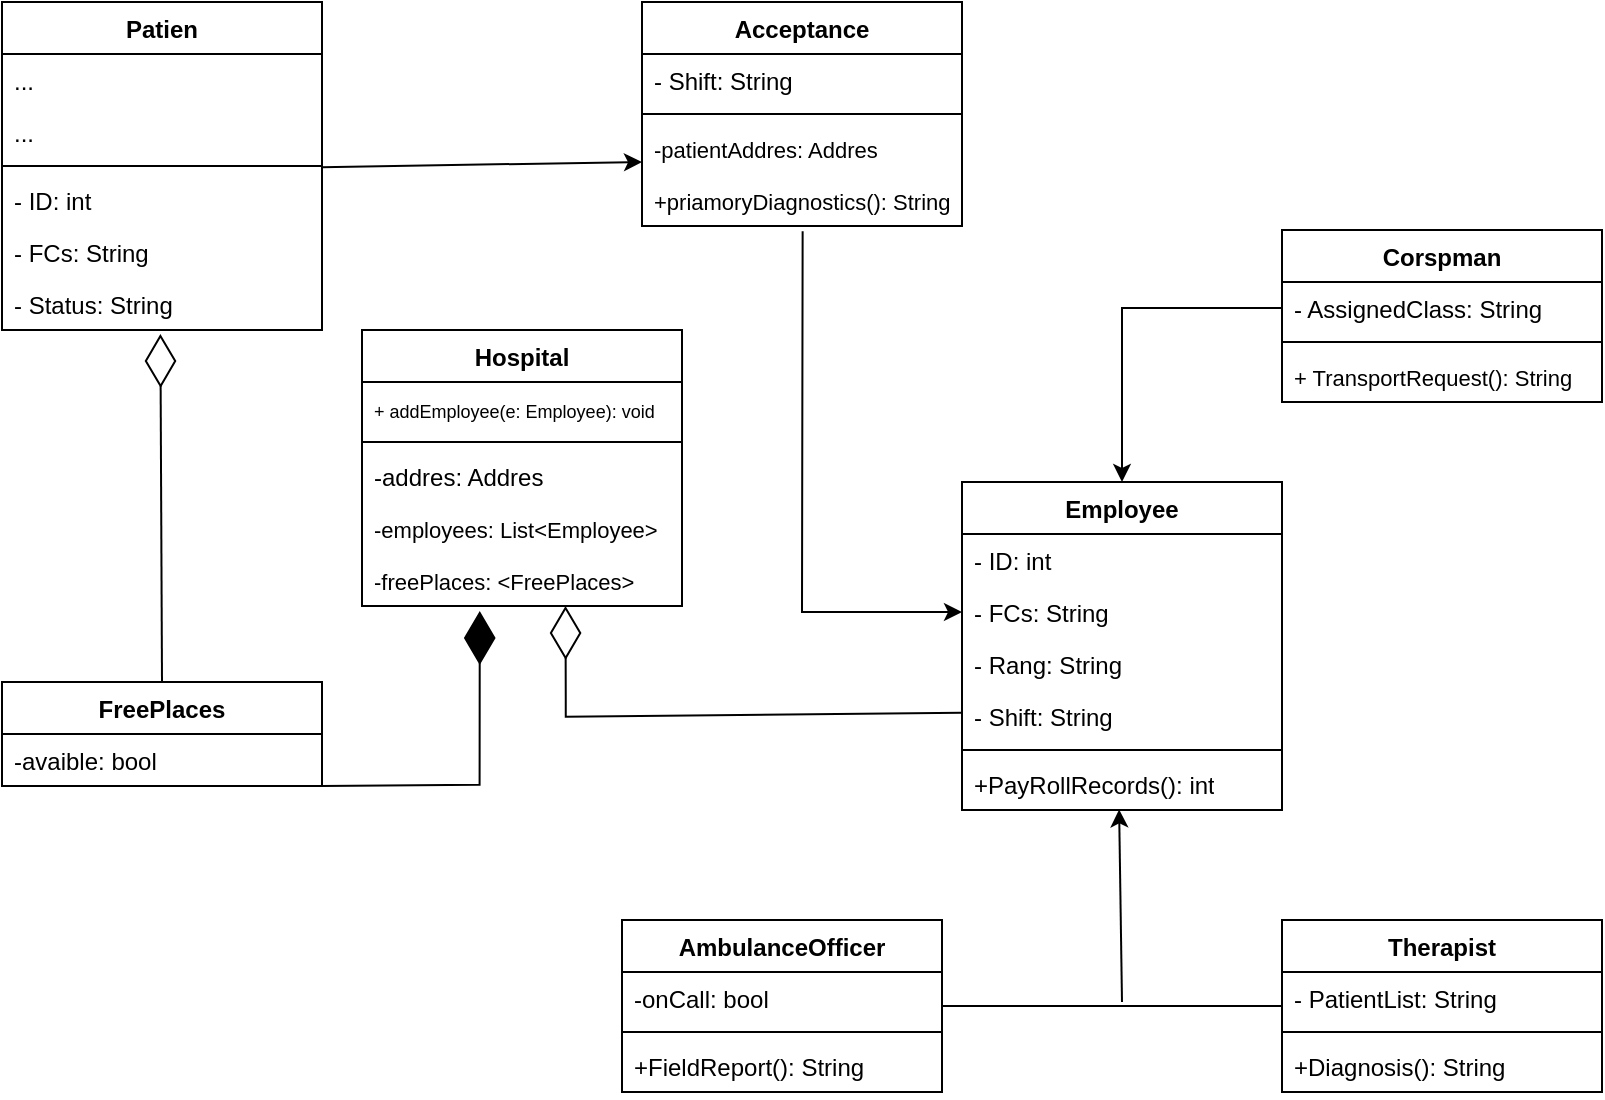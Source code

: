 <mxfile version="28.2.8">
  <diagram name="Страница — 1" id="txXCTguGFGLbHH1d6nUg">
    <mxGraphModel dx="1182" dy="662" grid="1" gridSize="10" guides="1" tooltips="1" connect="1" arrows="1" fold="1" page="1" pageScale="1" pageWidth="827" pageHeight="1169" math="0" shadow="0">
      <root>
        <mxCell id="0" />
        <mxCell id="1" parent="0" />
        <mxCell id="wY44jnR2QRVf1r182QrU-51" value="Patien" style="swimlane;fontStyle=1;align=center;verticalAlign=top;childLayout=stackLayout;horizontal=1;startSize=26;horizontalStack=0;resizeParent=1;resizeParentMax=0;resizeLast=0;collapsible=1;marginBottom=0;whiteSpace=wrap;html=1;" vertex="1" parent="1">
          <mxGeometry x="40" y="40" width="160" height="164" as="geometry" />
        </mxCell>
        <mxCell id="wY44jnR2QRVf1r182QrU-52" value="..." style="text;strokeColor=none;fillColor=none;align=left;verticalAlign=top;spacingLeft=4;spacingRight=4;overflow=hidden;rotatable=0;points=[[0,0.5],[1,0.5]];portConstraint=eastwest;whiteSpace=wrap;html=1;" vertex="1" parent="wY44jnR2QRVf1r182QrU-51">
          <mxGeometry y="26" width="160" height="26" as="geometry" />
        </mxCell>
        <mxCell id="wY44jnR2QRVf1r182QrU-97" value="..." style="text;strokeColor=none;fillColor=none;align=left;verticalAlign=top;spacingLeft=4;spacingRight=4;overflow=hidden;rotatable=0;points=[[0,0.5],[1,0.5]];portConstraint=eastwest;whiteSpace=wrap;html=1;" vertex="1" parent="wY44jnR2QRVf1r182QrU-51">
          <mxGeometry y="52" width="160" height="26" as="geometry" />
        </mxCell>
        <mxCell id="wY44jnR2QRVf1r182QrU-54" value="" style="line;strokeWidth=1;fillColor=none;align=left;verticalAlign=middle;spacingTop=-1;spacingLeft=3;spacingRight=3;rotatable=0;labelPosition=right;points=[];portConstraint=eastwest;strokeColor=inherit;" vertex="1" parent="wY44jnR2QRVf1r182QrU-51">
          <mxGeometry y="78" width="160" height="8" as="geometry" />
        </mxCell>
        <mxCell id="wY44jnR2QRVf1r182QrU-55" value="- ID: int" style="text;strokeColor=none;fillColor=none;align=left;verticalAlign=top;spacingLeft=4;spacingRight=4;overflow=hidden;rotatable=0;points=[[0,0.5],[1,0.5]];portConstraint=eastwest;whiteSpace=wrap;html=1;" vertex="1" parent="wY44jnR2QRVf1r182QrU-51">
          <mxGeometry y="86" width="160" height="26" as="geometry" />
        </mxCell>
        <mxCell id="wY44jnR2QRVf1r182QrU-56" value="- FCs: String" style="text;strokeColor=none;fillColor=none;align=left;verticalAlign=top;spacingLeft=4;spacingRight=4;overflow=hidden;rotatable=0;points=[[0,0.5],[1,0.5]];portConstraint=eastwest;whiteSpace=wrap;html=1;" vertex="1" parent="wY44jnR2QRVf1r182QrU-51">
          <mxGeometry y="112" width="160" height="26" as="geometry" />
        </mxCell>
        <mxCell id="wY44jnR2QRVf1r182QrU-57" value="- Status: String" style="text;strokeColor=none;fillColor=none;align=left;verticalAlign=top;spacingLeft=4;spacingRight=4;overflow=hidden;rotatable=0;points=[[0,0.5],[1,0.5]];portConstraint=eastwest;whiteSpace=wrap;html=1;" vertex="1" parent="wY44jnR2QRVf1r182QrU-51">
          <mxGeometry y="138" width="160" height="26" as="geometry" />
        </mxCell>
        <mxCell id="wY44jnR2QRVf1r182QrU-58" value="Acceptance" style="swimlane;fontStyle=1;align=center;verticalAlign=top;childLayout=stackLayout;horizontal=1;startSize=26;horizontalStack=0;resizeParent=1;resizeParentMax=0;resizeLast=0;collapsible=1;marginBottom=0;whiteSpace=wrap;html=1;" vertex="1" parent="1">
          <mxGeometry x="360" y="40" width="160" height="112" as="geometry" />
        </mxCell>
        <mxCell id="wY44jnR2QRVf1r182QrU-59" value="- Shift: String" style="text;strokeColor=none;fillColor=none;align=left;verticalAlign=top;spacingLeft=4;spacingRight=4;overflow=hidden;rotatable=0;points=[[0,0.5],[1,0.5]];portConstraint=eastwest;whiteSpace=wrap;html=1;" vertex="1" parent="wY44jnR2QRVf1r182QrU-58">
          <mxGeometry y="26" width="160" height="26" as="geometry" />
        </mxCell>
        <mxCell id="wY44jnR2QRVf1r182QrU-60" value="" style="line;strokeWidth=1;fillColor=none;align=left;verticalAlign=middle;spacingTop=-1;spacingLeft=3;spacingRight=3;rotatable=0;labelPosition=right;points=[];portConstraint=eastwest;strokeColor=inherit;" vertex="1" parent="wY44jnR2QRVf1r182QrU-58">
          <mxGeometry y="52" width="160" height="8" as="geometry" />
        </mxCell>
        <mxCell id="wY44jnR2QRVf1r182QrU-61" value="&lt;font style=&quot;font-size: 11px;&quot;&gt;-patientAddres: Addres&amp;nbsp;&lt;/font&gt;" style="text;strokeColor=none;fillColor=none;align=left;verticalAlign=top;spacingLeft=4;spacingRight=4;overflow=hidden;rotatable=0;points=[[0,0.5],[1,0.5]];portConstraint=eastwest;whiteSpace=wrap;html=1;" vertex="1" parent="wY44jnR2QRVf1r182QrU-58">
          <mxGeometry y="60" width="160" height="26" as="geometry" />
        </mxCell>
        <mxCell id="wY44jnR2QRVf1r182QrU-62" value="&lt;font style=&quot;font-size: 11px;&quot;&gt;+priamoryDiagnostics(): String&lt;/font&gt;" style="text;strokeColor=none;fillColor=none;align=left;verticalAlign=top;spacingLeft=4;spacingRight=4;overflow=hidden;rotatable=0;points=[[0,0.5],[1,0.5]];portConstraint=eastwest;whiteSpace=wrap;html=1;" vertex="1" parent="wY44jnR2QRVf1r182QrU-58">
          <mxGeometry y="86" width="160" height="26" as="geometry" />
        </mxCell>
        <mxCell id="wY44jnR2QRVf1r182QrU-63" value="Hospital" style="swimlane;fontStyle=1;align=center;verticalAlign=top;childLayout=stackLayout;horizontal=1;startSize=26;horizontalStack=0;resizeParent=1;resizeParentMax=0;resizeLast=0;collapsible=1;marginBottom=0;whiteSpace=wrap;html=1;" vertex="1" parent="1">
          <mxGeometry x="220" y="204" width="160" height="138" as="geometry" />
        </mxCell>
        <mxCell id="wY44jnR2QRVf1r182QrU-64" value="&lt;font style=&quot;font-size: 9px;&quot;&gt;+ addEmployee(e: Employee): void&lt;/font&gt;" style="text;strokeColor=none;fillColor=none;align=left;verticalAlign=top;spacingLeft=4;spacingRight=4;overflow=hidden;rotatable=0;points=[[0,0.5],[1,0.5]];portConstraint=eastwest;whiteSpace=wrap;html=1;" vertex="1" parent="wY44jnR2QRVf1r182QrU-63">
          <mxGeometry y="26" width="160" height="26" as="geometry" />
        </mxCell>
        <mxCell id="wY44jnR2QRVf1r182QrU-65" value="" style="line;strokeWidth=1;fillColor=none;align=left;verticalAlign=middle;spacingTop=-1;spacingLeft=3;spacingRight=3;rotatable=0;labelPosition=right;points=[];portConstraint=eastwest;strokeColor=inherit;" vertex="1" parent="wY44jnR2QRVf1r182QrU-63">
          <mxGeometry y="52" width="160" height="8" as="geometry" />
        </mxCell>
        <mxCell id="wY44jnR2QRVf1r182QrU-66" value="-addres: Addres" style="text;strokeColor=none;fillColor=none;align=left;verticalAlign=top;spacingLeft=4;spacingRight=4;overflow=hidden;rotatable=0;points=[[0,0.5],[1,0.5]];portConstraint=eastwest;whiteSpace=wrap;html=1;" vertex="1" parent="wY44jnR2QRVf1r182QrU-63">
          <mxGeometry y="60" width="160" height="26" as="geometry" />
        </mxCell>
        <mxCell id="wY44jnR2QRVf1r182QrU-67" value="&lt;font style=&quot;font-size: 11px;&quot;&gt;-employees: List&amp;lt;Employee&amp;gt;&lt;/font&gt;" style="text;strokeColor=none;fillColor=none;align=left;verticalAlign=top;spacingLeft=4;spacingRight=4;overflow=hidden;rotatable=0;points=[[0,0.5],[1,0.5]];portConstraint=eastwest;whiteSpace=wrap;html=1;" vertex="1" parent="wY44jnR2QRVf1r182QrU-63">
          <mxGeometry y="86" width="160" height="26" as="geometry" />
        </mxCell>
        <mxCell id="wY44jnR2QRVf1r182QrU-100" value="&lt;font style=&quot;font-size: 11px;&quot;&gt;-freePlaces: &amp;lt;FreePlaces&amp;gt;&lt;/font&gt;" style="text;strokeColor=none;fillColor=none;align=left;verticalAlign=top;spacingLeft=4;spacingRight=4;overflow=hidden;rotatable=0;points=[[0,0.5],[1,0.5]];portConstraint=eastwest;whiteSpace=wrap;html=1;" vertex="1" parent="wY44jnR2QRVf1r182QrU-63">
          <mxGeometry y="112" width="160" height="26" as="geometry" />
        </mxCell>
        <mxCell id="wY44jnR2QRVf1r182QrU-68" value="FreePlaces" style="swimlane;fontStyle=1;align=center;verticalAlign=top;childLayout=stackLayout;horizontal=1;startSize=26;horizontalStack=0;resizeParent=1;resizeParentMax=0;resizeLast=0;collapsible=1;marginBottom=0;whiteSpace=wrap;html=1;" vertex="1" parent="1">
          <mxGeometry x="40" y="380" width="160" height="52" as="geometry" />
        </mxCell>
        <mxCell id="wY44jnR2QRVf1r182QrU-69" value="-avaible: bool" style="text;strokeColor=none;fillColor=none;align=left;verticalAlign=top;spacingLeft=4;spacingRight=4;overflow=hidden;rotatable=0;points=[[0,0.5],[1,0.5]];portConstraint=eastwest;whiteSpace=wrap;html=1;" vertex="1" parent="wY44jnR2QRVf1r182QrU-68">
          <mxGeometry y="26" width="160" height="26" as="geometry" />
        </mxCell>
        <mxCell id="wY44jnR2QRVf1r182QrU-70" value="Employee" style="swimlane;fontStyle=1;align=center;verticalAlign=top;childLayout=stackLayout;horizontal=1;startSize=26;horizontalStack=0;resizeParent=1;resizeParentMax=0;resizeLast=0;collapsible=1;marginBottom=0;whiteSpace=wrap;html=1;" vertex="1" parent="1">
          <mxGeometry x="520" y="280" width="160" height="164" as="geometry" />
        </mxCell>
        <mxCell id="wY44jnR2QRVf1r182QrU-71" value="- ID: int" style="text;strokeColor=none;fillColor=none;align=left;verticalAlign=top;spacingLeft=4;spacingRight=4;overflow=hidden;rotatable=0;points=[[0,0.5],[1,0.5]];portConstraint=eastwest;whiteSpace=wrap;html=1;" vertex="1" parent="wY44jnR2QRVf1r182QrU-70">
          <mxGeometry y="26" width="160" height="26" as="geometry" />
        </mxCell>
        <mxCell id="wY44jnR2QRVf1r182QrU-72" value="- FCs: String" style="text;strokeColor=none;fillColor=none;align=left;verticalAlign=top;spacingLeft=4;spacingRight=4;overflow=hidden;rotatable=0;points=[[0,0.5],[1,0.5]];portConstraint=eastwest;whiteSpace=wrap;html=1;" vertex="1" parent="wY44jnR2QRVf1r182QrU-70">
          <mxGeometry y="52" width="160" height="26" as="geometry" />
        </mxCell>
        <mxCell id="wY44jnR2QRVf1r182QrU-73" value="- Rang: String" style="text;strokeColor=none;fillColor=none;align=left;verticalAlign=top;spacingLeft=4;spacingRight=4;overflow=hidden;rotatable=0;points=[[0,0.5],[1,0.5]];portConstraint=eastwest;whiteSpace=wrap;html=1;" vertex="1" parent="wY44jnR2QRVf1r182QrU-70">
          <mxGeometry y="78" width="160" height="26" as="geometry" />
        </mxCell>
        <mxCell id="wY44jnR2QRVf1r182QrU-74" value="- Shift: String" style="text;strokeColor=none;fillColor=none;align=left;verticalAlign=top;spacingLeft=4;spacingRight=4;overflow=hidden;rotatable=0;points=[[0,0.5],[1,0.5]];portConstraint=eastwest;whiteSpace=wrap;html=1;" vertex="1" parent="wY44jnR2QRVf1r182QrU-70">
          <mxGeometry y="104" width="160" height="26" as="geometry" />
        </mxCell>
        <mxCell id="wY44jnR2QRVf1r182QrU-75" value="" style="line;strokeWidth=1;fillColor=none;align=left;verticalAlign=middle;spacingTop=-1;spacingLeft=3;spacingRight=3;rotatable=0;labelPosition=right;points=[];portConstraint=eastwest;strokeColor=inherit;" vertex="1" parent="wY44jnR2QRVf1r182QrU-70">
          <mxGeometry y="130" width="160" height="8" as="geometry" />
        </mxCell>
        <mxCell id="wY44jnR2QRVf1r182QrU-76" value="+PayRollRecords(): int" style="text;strokeColor=none;fillColor=none;align=left;verticalAlign=top;spacingLeft=4;spacingRight=4;overflow=hidden;rotatable=0;points=[[0,0.5],[1,0.5]];portConstraint=eastwest;whiteSpace=wrap;html=1;" vertex="1" parent="wY44jnR2QRVf1r182QrU-70">
          <mxGeometry y="138" width="160" height="26" as="geometry" />
        </mxCell>
        <mxCell id="wY44jnR2QRVf1r182QrU-77" value="Corspman" style="swimlane;fontStyle=1;align=center;verticalAlign=top;childLayout=stackLayout;horizontal=1;startSize=26;horizontalStack=0;resizeParent=1;resizeParentMax=0;resizeLast=0;collapsible=1;marginBottom=0;whiteSpace=wrap;html=1;" vertex="1" parent="1">
          <mxGeometry x="680" y="154" width="160" height="86" as="geometry" />
        </mxCell>
        <mxCell id="wY44jnR2QRVf1r182QrU-78" value="- AssignedClass: String" style="text;strokeColor=none;fillColor=none;align=left;verticalAlign=top;spacingLeft=4;spacingRight=4;overflow=hidden;rotatable=0;points=[[0,0.5],[1,0.5]];portConstraint=eastwest;whiteSpace=wrap;html=1;" vertex="1" parent="wY44jnR2QRVf1r182QrU-77">
          <mxGeometry y="26" width="160" height="26" as="geometry" />
        </mxCell>
        <mxCell id="wY44jnR2QRVf1r182QrU-79" value="" style="line;strokeWidth=1;fillColor=none;align=left;verticalAlign=middle;spacingTop=-1;spacingLeft=3;spacingRight=3;rotatable=0;labelPosition=right;points=[];portConstraint=eastwest;strokeColor=inherit;" vertex="1" parent="wY44jnR2QRVf1r182QrU-77">
          <mxGeometry y="52" width="160" height="8" as="geometry" />
        </mxCell>
        <mxCell id="wY44jnR2QRVf1r182QrU-80" value="&lt;font style=&quot;font-size: 11px;&quot;&gt;+ TransportRequest(): String&lt;/font&gt;" style="text;strokeColor=none;fillColor=none;align=left;verticalAlign=top;spacingLeft=4;spacingRight=4;overflow=hidden;rotatable=0;points=[[0,0.5],[1,0.5]];portConstraint=eastwest;whiteSpace=wrap;html=1;" vertex="1" parent="wY44jnR2QRVf1r182QrU-77">
          <mxGeometry y="60" width="160" height="26" as="geometry" />
        </mxCell>
        <mxCell id="wY44jnR2QRVf1r182QrU-81" value="Therapist" style="swimlane;fontStyle=1;align=center;verticalAlign=top;childLayout=stackLayout;horizontal=1;startSize=26;horizontalStack=0;resizeParent=1;resizeParentMax=0;resizeLast=0;collapsible=1;marginBottom=0;whiteSpace=wrap;html=1;" vertex="1" parent="1">
          <mxGeometry x="680" y="499" width="160" height="86" as="geometry" />
        </mxCell>
        <mxCell id="wY44jnR2QRVf1r182QrU-82" value="- PatientList: String" style="text;strokeColor=none;fillColor=none;align=left;verticalAlign=top;spacingLeft=4;spacingRight=4;overflow=hidden;rotatable=0;points=[[0,0.5],[1,0.5]];portConstraint=eastwest;whiteSpace=wrap;html=1;" vertex="1" parent="wY44jnR2QRVf1r182QrU-81">
          <mxGeometry y="26" width="160" height="26" as="geometry" />
        </mxCell>
        <mxCell id="wY44jnR2QRVf1r182QrU-83" value="" style="line;strokeWidth=1;fillColor=none;align=left;verticalAlign=middle;spacingTop=-1;spacingLeft=3;spacingRight=3;rotatable=0;labelPosition=right;points=[];portConstraint=eastwest;strokeColor=inherit;" vertex="1" parent="wY44jnR2QRVf1r182QrU-81">
          <mxGeometry y="52" width="160" height="8" as="geometry" />
        </mxCell>
        <mxCell id="wY44jnR2QRVf1r182QrU-84" value="+Diagnosis(): String" style="text;strokeColor=none;fillColor=none;align=left;verticalAlign=top;spacingLeft=4;spacingRight=4;overflow=hidden;rotatable=0;points=[[0,0.5],[1,0.5]];portConstraint=eastwest;whiteSpace=wrap;html=1;" vertex="1" parent="wY44jnR2QRVf1r182QrU-81">
          <mxGeometry y="60" width="160" height="26" as="geometry" />
        </mxCell>
        <mxCell id="wY44jnR2QRVf1r182QrU-85" value="AmbulanceOfficer" style="swimlane;fontStyle=1;align=center;verticalAlign=top;childLayout=stackLayout;horizontal=1;startSize=26;horizontalStack=0;resizeParent=1;resizeParentMax=0;resizeLast=0;collapsible=1;marginBottom=0;whiteSpace=wrap;html=1;" vertex="1" parent="1">
          <mxGeometry x="350" y="499" width="160" height="86" as="geometry" />
        </mxCell>
        <mxCell id="wY44jnR2QRVf1r182QrU-86" value="-onCall: bool" style="text;strokeColor=none;fillColor=none;align=left;verticalAlign=top;spacingLeft=4;spacingRight=4;overflow=hidden;rotatable=0;points=[[0,0.5],[1,0.5]];portConstraint=eastwest;whiteSpace=wrap;html=1;" vertex="1" parent="wY44jnR2QRVf1r182QrU-85">
          <mxGeometry y="26" width="160" height="26" as="geometry" />
        </mxCell>
        <mxCell id="wY44jnR2QRVf1r182QrU-87" value="" style="line;strokeWidth=1;fillColor=none;align=left;verticalAlign=middle;spacingTop=-1;spacingLeft=3;spacingRight=3;rotatable=0;labelPosition=right;points=[];portConstraint=eastwest;strokeColor=inherit;" vertex="1" parent="wY44jnR2QRVf1r182QrU-85">
          <mxGeometry y="52" width="160" height="8" as="geometry" />
        </mxCell>
        <mxCell id="wY44jnR2QRVf1r182QrU-88" value="+FieldReport(): String" style="text;strokeColor=none;fillColor=none;align=left;verticalAlign=top;spacingLeft=4;spacingRight=4;overflow=hidden;rotatable=0;points=[[0,0.5],[1,0.5]];portConstraint=eastwest;whiteSpace=wrap;html=1;" vertex="1" parent="wY44jnR2QRVf1r182QrU-85">
          <mxGeometry y="60" width="160" height="26" as="geometry" />
        </mxCell>
        <mxCell id="wY44jnR2QRVf1r182QrU-89" value="" style="endArrow=classic;html=1;rounded=0;exitX=0.998;exitY=0.571;exitDx=0;exitDy=0;exitPerimeter=0;entryX=0;entryY=0.769;entryDx=0;entryDy=0;entryPerimeter=0;" edge="1" parent="1" source="wY44jnR2QRVf1r182QrU-54" target="wY44jnR2QRVf1r182QrU-61">
          <mxGeometry width="50" height="50" relative="1" as="geometry">
            <mxPoint x="290" y="280" as="sourcePoint" />
            <mxPoint x="340" y="230" as="targetPoint" />
          </mxGeometry>
        </mxCell>
        <mxCell id="wY44jnR2QRVf1r182QrU-90" value="" style="endArrow=classic;html=1;rounded=0;exitX=0.502;exitY=1.099;exitDx=0;exitDy=0;exitPerimeter=0;entryX=0;entryY=0.5;entryDx=0;entryDy=0;" edge="1" parent="1" source="wY44jnR2QRVf1r182QrU-62" target="wY44jnR2QRVf1r182QrU-72">
          <mxGeometry width="50" height="50" relative="1" as="geometry">
            <mxPoint x="290" y="280" as="sourcePoint" />
            <mxPoint x="440" y="320" as="targetPoint" />
            <Array as="points">
              <mxPoint x="440" y="345" />
            </Array>
          </mxGeometry>
        </mxCell>
        <mxCell id="wY44jnR2QRVf1r182QrU-91" value="" style="endArrow=classic;html=1;rounded=0;entryX=0.491;entryY=0.989;entryDx=0;entryDy=0;entryPerimeter=0;" edge="1" parent="1" target="wY44jnR2QRVf1r182QrU-76">
          <mxGeometry width="50" height="50" relative="1" as="geometry">
            <mxPoint x="600" y="540" as="sourcePoint" />
            <mxPoint x="510" y="340" as="targetPoint" />
          </mxGeometry>
        </mxCell>
        <mxCell id="wY44jnR2QRVf1r182QrU-92" value="" style="line;strokeWidth=1;fillColor=none;align=left;verticalAlign=middle;spacingTop=-1;spacingLeft=3;spacingRight=3;rotatable=0;labelPosition=right;points=[];portConstraint=eastwest;strokeColor=inherit;" vertex="1" parent="1">
          <mxGeometry x="510" y="538" width="170" height="8" as="geometry" />
        </mxCell>
        <mxCell id="wY44jnR2QRVf1r182QrU-93" value="" style="endArrow=classic;html=1;rounded=0;entryX=0.5;entryY=0;entryDx=0;entryDy=0;exitX=0;exitY=0.5;exitDx=0;exitDy=0;" edge="1" parent="1" source="wY44jnR2QRVf1r182QrU-78" target="wY44jnR2QRVf1r182QrU-70">
          <mxGeometry width="50" height="50" relative="1" as="geometry">
            <mxPoint x="460" y="280" as="sourcePoint" />
            <mxPoint x="510" y="230" as="targetPoint" />
            <Array as="points">
              <mxPoint x="600" y="193" />
            </Array>
          </mxGeometry>
        </mxCell>
        <mxCell id="wY44jnR2QRVf1r182QrU-94" value="" style="endArrow=diamondThin;endFill=0;endSize=24;html=1;rounded=0;entryX=0.495;entryY=1.077;entryDx=0;entryDy=0;entryPerimeter=0;exitX=0.5;exitY=0;exitDx=0;exitDy=0;" edge="1" parent="1" source="wY44jnR2QRVf1r182QrU-68" target="wY44jnR2QRVf1r182QrU-57">
          <mxGeometry width="160" relative="1" as="geometry">
            <mxPoint x="290" y="260" as="sourcePoint" />
            <mxPoint x="450" y="260" as="targetPoint" />
          </mxGeometry>
        </mxCell>
        <mxCell id="wY44jnR2QRVf1r182QrU-95" value="" style="endArrow=diamondThin;endFill=1;endSize=24;html=1;rounded=0;entryX=0.488;entryY=1.044;entryDx=0;entryDy=0;entryPerimeter=0;exitX=0.995;exitY=0.177;exitDx=0;exitDy=0;exitPerimeter=0;" edge="1" parent="1">
          <mxGeometry width="160" relative="1" as="geometry">
            <mxPoint x="200.0" y="432.002" as="sourcePoint" />
            <mxPoint x="278.88" y="344.544" as="targetPoint" />
            <Array as="points">
              <mxPoint x="278.8" y="431.4" />
            </Array>
          </mxGeometry>
        </mxCell>
        <mxCell id="wY44jnR2QRVf1r182QrU-96" value="" style="endArrow=diamondThin;endFill=0;endSize=24;html=1;rounded=0;entryX=0.743;entryY=1.103;entryDx=0;entryDy=0;entryPerimeter=0;exitX=-0.018;exitY=0.769;exitDx=0;exitDy=0;exitPerimeter=0;" edge="1" parent="1">
          <mxGeometry width="160" relative="1" as="geometry">
            <mxPoint x="520.0" y="395.314" as="sourcePoint" />
            <mxPoint x="321.76" y="341.998" as="targetPoint" />
            <Array as="points">
              <mxPoint x="321.88" y="397.32" />
              <mxPoint x="321.88" y="388.32" />
            </Array>
          </mxGeometry>
        </mxCell>
      </root>
    </mxGraphModel>
  </diagram>
</mxfile>
